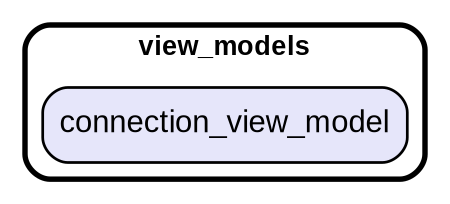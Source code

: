 digraph "" {
  graph [style=rounded fontname="Arial Black" fontsize=13 penwidth=2.6];
  node [shape=rect style="filled,rounded" fontname=Arial fontsize=15 fillcolor=Lavender penwidth=1.3];
  edge [penwidth=1.3];
  "/connection_view_model.dart" [label="connection_view_model"];
  subgraph "cluster~" {
    label="view_models";
    "/connection_view_model.dart";
  }
}
